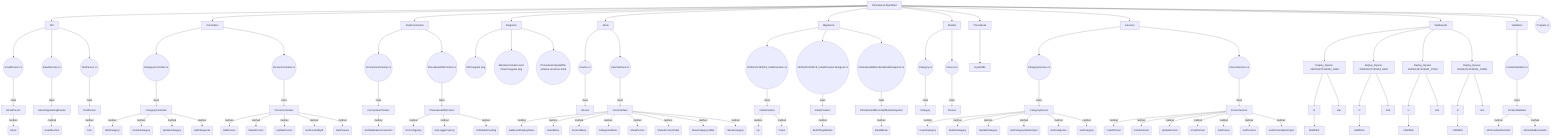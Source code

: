 graph TD
    Phonebook.RyanW84[Phonebook.RyanW84]
    Phonebook.RyanW84-->Phonebook.RyanW84API[API]
    Phonebook.RyanW84API-->Phonebook.RyanW84APIEmailPerson.cs((EmailPerson.cs))
    Phonebook.RyanW84APIEmailPerson.cs-->|class|Phonebook.RyanW84APIEmailPerson.csEmailPerson[EmailPerson]
    Phonebook.RyanW84APIEmailPerson.csEmailPerson-->|method|Phonebook.RyanW84APIEmailPerson.csEmailPersonEmail(Email)
    Phonebook.RyanW84API-->Phonebook.RyanW84APIReadSecrets.cs((ReadSecrets.cs))
    Phonebook.RyanW84APIReadSecrets.cs-->|class|Phonebook.RyanW84APIReadSecrets.csSecretAppsettingReader[SecretAppsettingReader]
    Phonebook.RyanW84APIReadSecrets.csSecretAppsettingReader-->|method|Phonebook.RyanW84APIReadSecrets.csSecretAppsettingReaderReadSection(ReadSection)
    Phonebook.RyanW84API-->Phonebook.RyanW84APITextPerson.cs((TextPerson.cs))
    Phonebook.RyanW84APITextPerson.cs-->|class|Phonebook.RyanW84APITextPerson.csTextPerson[TextPerson]
    Phonebook.RyanW84APITextPerson.csTextPerson-->|method|Phonebook.RyanW84APITextPerson.csTextPersonText(Text)
    Phonebook.RyanW84-->Phonebook.RyanW84Controllers[Controllers]
    Phonebook.RyanW84Controllers-->Phonebook.RyanW84ControllersCategoryController.cs((CategoryController.cs))
    Phonebook.RyanW84ControllersCategoryController.cs-->|class|Phonebook.RyanW84ControllersCategoryController.csCategoryController[CategoryController]
    Phonebook.RyanW84ControllersCategoryController.csCategoryController-->|method|Phonebook.RyanW84ControllersCategoryController.csCategoryControllerAddCategory(AddCategory)
    Phonebook.RyanW84ControllersCategoryController.csCategoryController-->|method|Phonebook.RyanW84ControllersCategoryController.csCategoryControllerDeleteCategory(DeleteCategory)
    Phonebook.RyanW84ControllersCategoryController.csCategoryController-->|method|Phonebook.RyanW84ControllersCategoryController.csCategoryControllerUpdateCategory(UpdateCategory)
    Phonebook.RyanW84ControllersCategoryController.csCategoryController-->|method|Phonebook.RyanW84ControllersCategoryController.csCategoryControllerGetCategories(GetCategories)
    Phonebook.RyanW84Controllers-->Phonebook.RyanW84ControllersPersonController.cs((PersonController.cs))
    Phonebook.RyanW84ControllersPersonController.cs-->|class|Phonebook.RyanW84ControllersPersonController.csPersonController[PersonController]
    Phonebook.RyanW84ControllersPersonController.csPersonController-->|method|Phonebook.RyanW84ControllersPersonController.csPersonControllerAddPerson(AddPerson)
    Phonebook.RyanW84ControllersPersonController.csPersonController-->|method|Phonebook.RyanW84ControllersPersonController.csPersonControllerDeletePerson(DeletePerson)
    Phonebook.RyanW84ControllersPersonController.csPersonController-->|method|Phonebook.RyanW84ControllersPersonController.csPersonControllerUpdatePerson(UpdatePerson)
    Phonebook.RyanW84ControllersPersonController.csPersonController-->|method|Phonebook.RyanW84ControllersPersonController.csPersonControllerGetContactById(GetContactById)
    Phonebook.RyanW84ControllersPersonController.csPersonController-->|method|Phonebook.RyanW84ControllersPersonController.csPersonControllerGetPersons(GetPersons)
    Phonebook.RyanW84-->Phonebook.RyanW84DataConnection[DataConnection]
    Phonebook.RyanW84DataConnection-->Phonebook.RyanW84DataConnectionConnectionChecker.cs((ConnectionChecker.cs))
    Phonebook.RyanW84DataConnectionConnectionChecker.cs-->|class|Phonebook.RyanW84DataConnectionConnectionChecker.csConnectionChecker[ConnectionChecker]
    Phonebook.RyanW84DataConnectionConnectionChecker.csConnectionChecker-->|method|Phonebook.RyanW84DataConnectionConnectionChecker.csConnectionCheckerTestDatabaseConnection(TestDatabaseConnection)
    Phonebook.RyanW84DataConnection-->Phonebook.RyanW84DataConnectionPhonebookDBContext.cs((PhonebookDBContext.cs))
    Phonebook.RyanW84DataConnectionPhonebookDBContext.cs-->|class|Phonebook.RyanW84DataConnectionPhonebookDBContext.csPhonebookDBContext[PhonebookDBContext]
    Phonebook.RyanW84DataConnectionPhonebookDBContext.csPhonebookDBContext-->|method|Phonebook.RyanW84DataConnectionPhonebookDBContext.csPhonebookDBContextOnConfiguring(OnConfiguring)
    Phonebook.RyanW84DataConnectionPhonebookDBContext.csPhonebookDBContext-->|method|Phonebook.RyanW84DataConnectionPhonebookDBContext.csPhonebookDBContextGetLoggerFactory(GetLoggerFactory)
    Phonebook.RyanW84DataConnectionPhonebookDBContext.csPhonebookDBContext-->|method|Phonebook.RyanW84DataConnectionPhonebookDBContext.csPhonebookDBContextOnModelCreating(OnModelCreating)
    Phonebook.RyanW84-->Phonebook.RyanW84Diagrams[Diagrams]
    Phonebook.RyanW84Diagrams-->Phonebook.RyanW84DiagramsER_Diagram.png((ER Diagram.png))
    Phonebook.RyanW84Diagrams-->Phonebook.RyanW84DiagramsMermaid_Solution_and_Class_Diagram.png((Mermaid Solution and Class Diagram.png))
    Phonebook.RyanW84Diagrams-->Phonebook.RyanW84DiagramsPhonebook.RyanW84-solution-structure.mmd((Phonebook.RyanW84-solution-structure.mmd))
    Phonebook.RyanW84-->Phonebook.RyanW84Menu[Menu]
    Phonebook.RyanW84Menu-->Phonebook.RyanW84MenuEnums.cs((Enums.cs))
    Phonebook.RyanW84MenuEnums.cs-->|class|Phonebook.RyanW84MenuEnums.csEnums[Enums]
    Phonebook.RyanW84Menu-->Phonebook.RyanW84MenuUserInterface.cs((UserInterface.cs))
    Phonebook.RyanW84MenuUserInterface.cs-->|class|Phonebook.RyanW84MenuUserInterface.csUserInterface[UserInterface]
    Phonebook.RyanW84MenuUserInterface.csUserInterface-->|method|Phonebook.RyanW84MenuUserInterface.csUserInterfaceGetEnumDisplayName(GetEnumDisplayName)
    Phonebook.RyanW84MenuUserInterface.csUserInterface-->|method|Phonebook.RyanW84MenuUserInterface.csUserInterfaceMainMenu(MainMenu)
    Phonebook.RyanW84MenuUserInterface.csUserInterface-->|method|Phonebook.RyanW84MenuUserInterface.csUserInterfacePersonMenu(PersonMenu)
    Phonebook.RyanW84MenuUserInterface.csUserInterface-->|method|Phonebook.RyanW84MenuUserInterface.csUserInterfaceCategoriesMenu(CategoriesMenu)
    Phonebook.RyanW84MenuUserInterface.csUserInterface-->|method|Phonebook.RyanW84MenuUserInterface.csUserInterfaceShowPerson(ShowPerson)
    Phonebook.RyanW84MenuUserInterface.csUserInterface-->|method|Phonebook.RyanW84MenuUserInterface.csUserInterfaceShowPersonsTable(ShowPersonsTable)
    Phonebook.RyanW84MenuUserInterface.csUserInterface-->|method|Phonebook.RyanW84MenuUserInterface.csUserInterfaceShowCategoryTable(ShowCategoryTable)
    Phonebook.RyanW84MenuUserInterface.csUserInterface-->|method|Phonebook.RyanW84MenuUserInterface.csUserInterfaceShowCategory(ShowCategory)
    Phonebook.RyanW84-->Phonebook.RyanW84Migrations[Migrations]
    Phonebook.RyanW84Migrations-->Phonebook.RyanW84Migrations20250412193218_InitialCreation.cs((20250412193218_InitialCreation.cs))
    Phonebook.RyanW84Migrations20250412193218_InitialCreation.cs-->|class|Phonebook.RyanW84Migrations20250412193218_InitialCreation.csInitialCreation[InitialCreation]
    Phonebook.RyanW84Migrations20250412193218_InitialCreation.csInitialCreation-->|method|Phonebook.RyanW84Migrations20250412193218_InitialCreation.csInitialCreationUp(Up)
    Phonebook.RyanW84Migrations20250412193218_InitialCreation.csInitialCreation-->|method|Phonebook.RyanW84Migrations20250412193218_InitialCreation.csInitialCreationDown(Down)
    Phonebook.RyanW84Migrations-->Phonebook.RyanW84Migrations20250412193218_InitialCreation.Designer.cs((20250412193218_InitialCreation.Designer.cs))
    Phonebook.RyanW84Migrations20250412193218_InitialCreation.Designer.cs-->|class|Phonebook.RyanW84Migrations20250412193218_InitialCreation.Designer.csInitialCreation[InitialCreation]
    Phonebook.RyanW84Migrations20250412193218_InitialCreation.Designer.csInitialCreation-->|method|Phonebook.RyanW84Migrations20250412193218_InitialCreation.Designer.csInitialCreationBuildTargetModel(BuildTargetModel)
    Phonebook.RyanW84Migrations-->Phonebook.RyanW84MigrationsPhonebookDBContextModelSnapshot.cs((PhonebookDBContextModelSnapshot.cs))
    Phonebook.RyanW84MigrationsPhonebookDBContextModelSnapshot.cs-->|class|Phonebook.RyanW84MigrationsPhonebookDBContextModelSnapshot.csPhonebookDBContextModelSnapshot[PhonebookDBContextModelSnapshot]
    Phonebook.RyanW84MigrationsPhonebookDBContextModelSnapshot.csPhonebookDBContextModelSnapshot-->|method|Phonebook.RyanW84MigrationsPhonebookDBContextModelSnapshot.csPhonebookDBContextModelSnapshotBuildModel(BuildModel)
    Phonebook.RyanW84-->Phonebook.RyanW84Models[Models]
    Phonebook.RyanW84Models-->Phonebook.RyanW84ModelsCategory.cs((Category.cs))
    Phonebook.RyanW84ModelsCategory.cs-->|class|Phonebook.RyanW84ModelsCategory.csCategory[Category]
    Phonebook.RyanW84Models-->Phonebook.RyanW84ModelsPerson.cs((Person.cs))
    Phonebook.RyanW84ModelsPerson.cs-->|class|Phonebook.RyanW84ModelsPerson.csPerson[Person]
    Phonebook.RyanW84-->Phonebook.RyanW84Phonebook[Phonebook]
    Phonebook.RyanW84Phonebook-->Phonebook.RyanW84PhonebookRyanW84[RyanW84]
    Phonebook.RyanW84-->Phonebook.RyanW84Services[Services]
    Phonebook.RyanW84Services-->Phonebook.RyanW84ServicesCategoryService.cs((CategoryService.cs))
    Phonebook.RyanW84ServicesCategoryService.cs-->|class|Phonebook.RyanW84ServicesCategoryService.csCategoryService[CategoryService]
    Phonebook.RyanW84ServicesCategoryService.csCategoryService-->|method|Phonebook.RyanW84ServicesCategoryService.csCategoryServiceInsertCategory(InsertCategory)
    Phonebook.RyanW84ServicesCategoryService.csCategoryService-->|method|Phonebook.RyanW84ServicesCategoryService.csCategoryServiceDeleteCategory(DeleteCategory)
    Phonebook.RyanW84ServicesCategoryService.csCategoryService-->|method|Phonebook.RyanW84ServicesCategoryService.csCategoryServiceUpdateCategory(UpdateCategory)
    Phonebook.RyanW84ServicesCategoryService.csCategoryService-->|method|Phonebook.RyanW84ServicesCategoryService.csCategoryServiceGetCategoryOptionInput(GetCategoryOptionInput)
    Phonebook.RyanW84ServicesCategoryService.csCategoryService-->|method|Phonebook.RyanW84ServicesCategoryService.csCategoryServiceGetCategories(GetCategories)
    Phonebook.RyanW84ServicesCategoryService.csCategoryService-->|method|Phonebook.RyanW84ServicesCategoryService.csCategoryServiceGetCategory(GetCategory)
    Phonebook.RyanW84Services-->Phonebook.RyanW84ServicesPersonService.cs((PersonService.cs))
    Phonebook.RyanW84ServicesPersonService.cs-->|class|Phonebook.RyanW84ServicesPersonService.csPersonService[PersonService]
    Phonebook.RyanW84ServicesPersonService.csPersonService-->|method|Phonebook.RyanW84ServicesPersonService.csPersonServiceInsertPerson(InsertPerson)
    Phonebook.RyanW84ServicesPersonService.csPersonService-->|method|Phonebook.RyanW84ServicesPersonService.csPersonServiceDeletePerson(DeletePerson)
    Phonebook.RyanW84ServicesPersonService.csPersonService-->|method|Phonebook.RyanW84ServicesPersonService.csPersonServiceUpdatePerson(UpdatePerson)
    Phonebook.RyanW84ServicesPersonService.csPersonService-->|method|Phonebook.RyanW84ServicesPersonService.csPersonServiceEmailPerson(EmailPerson)
    Phonebook.RyanW84ServicesPersonService.csPersonService-->|method|Phonebook.RyanW84ServicesPersonService.csPersonServiceGetPerson(GetPerson)
    Phonebook.RyanW84ServicesPersonService.csPersonService-->|method|Phonebook.RyanW84ServicesPersonService.csPersonServiceGetPersons(GetPersons)
    Phonebook.RyanW84ServicesPersonService.csPersonService-->|method|Phonebook.RyanW84ServicesPersonService.csPersonServiceGetPersonOptionInput(GetPersonOptionInput)
    Phonebook.RyanW84-->Phonebook.RyanW84TestResults[TestResults]
    Phonebook.RyanW84TestResults-->Phonebook.RyanW84TestResultsDeploy_Ryanw_20250413T195241_9648[Deploy_Ryanw 20250413T195241_9648]
    Phonebook.RyanW84TestResultsDeploy_Ryanw_20250413T195241_9648-->Phonebook.RyanW84TestResultsDeploy_Ryanw_20250413T195241_9648In[In]
    Phonebook.RyanW84TestResultsDeploy_Ryanw_20250413T195241_9648In-->Phonebook.RyanW84TestResultsDeploy_Ryanw_20250413T195241_9648InFAWKES[FAWKES]
    Phonebook.RyanW84TestResultsDeploy_Ryanw_20250413T195241_9648-->Phonebook.RyanW84TestResultsDeploy_Ryanw_20250413T195241_9648Out[Out]
    Phonebook.RyanW84TestResults-->Phonebook.RyanW84TestResultsDeploy_Ryanw_20250413T195254_9440[Deploy_Ryanw 20250413T195254_9440]
    Phonebook.RyanW84TestResultsDeploy_Ryanw_20250413T195254_9440-->Phonebook.RyanW84TestResultsDeploy_Ryanw_20250413T195254_9440In[In]
    Phonebook.RyanW84TestResultsDeploy_Ryanw_20250413T195254_9440In-->Phonebook.RyanW84TestResultsDeploy_Ryanw_20250413T195254_9440InFAWKES[FAWKES]
    Phonebook.RyanW84TestResultsDeploy_Ryanw_20250413T195254_9440-->Phonebook.RyanW84TestResultsDeploy_Ryanw_20250413T195254_9440Out[Out]
    Phonebook.RyanW84TestResults-->Phonebook.RyanW84TestResultsDeploy_Ryanw_20250413T195300_17816[Deploy_Ryanw 20250413T195300_17816]
    Phonebook.RyanW84TestResultsDeploy_Ryanw_20250413T195300_17816-->Phonebook.RyanW84TestResultsDeploy_Ryanw_20250413T195300_17816In[In]
    Phonebook.RyanW84TestResultsDeploy_Ryanw_20250413T195300_17816In-->Phonebook.RyanW84TestResultsDeploy_Ryanw_20250413T195300_17816InFAWKES[FAWKES]
    Phonebook.RyanW84TestResultsDeploy_Ryanw_20250413T195300_17816-->Phonebook.RyanW84TestResultsDeploy_Ryanw_20250413T195300_17816Out[Out]
    Phonebook.RyanW84TestResults-->Phonebook.RyanW84TestResultsDeploy_Ryanw_20250413T195301_19208[Deploy_Ryanw 20250413T195301_19208]
    Phonebook.RyanW84TestResultsDeploy_Ryanw_20250413T195301_19208-->Phonebook.RyanW84TestResultsDeploy_Ryanw_20250413T195301_19208In[In]
    Phonebook.RyanW84TestResultsDeploy_Ryanw_20250413T195301_19208In-->Phonebook.RyanW84TestResultsDeploy_Ryanw_20250413T195301_19208InFAWKES[FAWKES]
    Phonebook.RyanW84TestResultsDeploy_Ryanw_20250413T195301_19208-->Phonebook.RyanW84TestResultsDeploy_Ryanw_20250413T195301_19208Out[Out]
    Phonebook.RyanW84-->Phonebook.RyanW84Validators[Validators]
    Phonebook.RyanW84Validators-->Phonebook.RyanW84ValidatorsContactValidator.cs((ContactValidator.cs))
    Phonebook.RyanW84ValidatorsContactValidator.cs-->|class|Phonebook.RyanW84ValidatorsContactValidator.csContactValidator[ContactValidator]
    Phonebook.RyanW84ValidatorsContactValidator.csContactValidator-->|method|Phonebook.RyanW84ValidatorsContactValidator.csContactValidatorisPhoneNumberValid(isPhoneNumberValid)
    Phonebook.RyanW84ValidatorsContactValidator.csContactValidator-->|method|Phonebook.RyanW84ValidatorsContactValidator.csContactValidatorisEmailAddressValid(isEmailAddressValid)
    Phonebook.RyanW84-->Phonebook.RyanW84Program.cs((Program.cs))